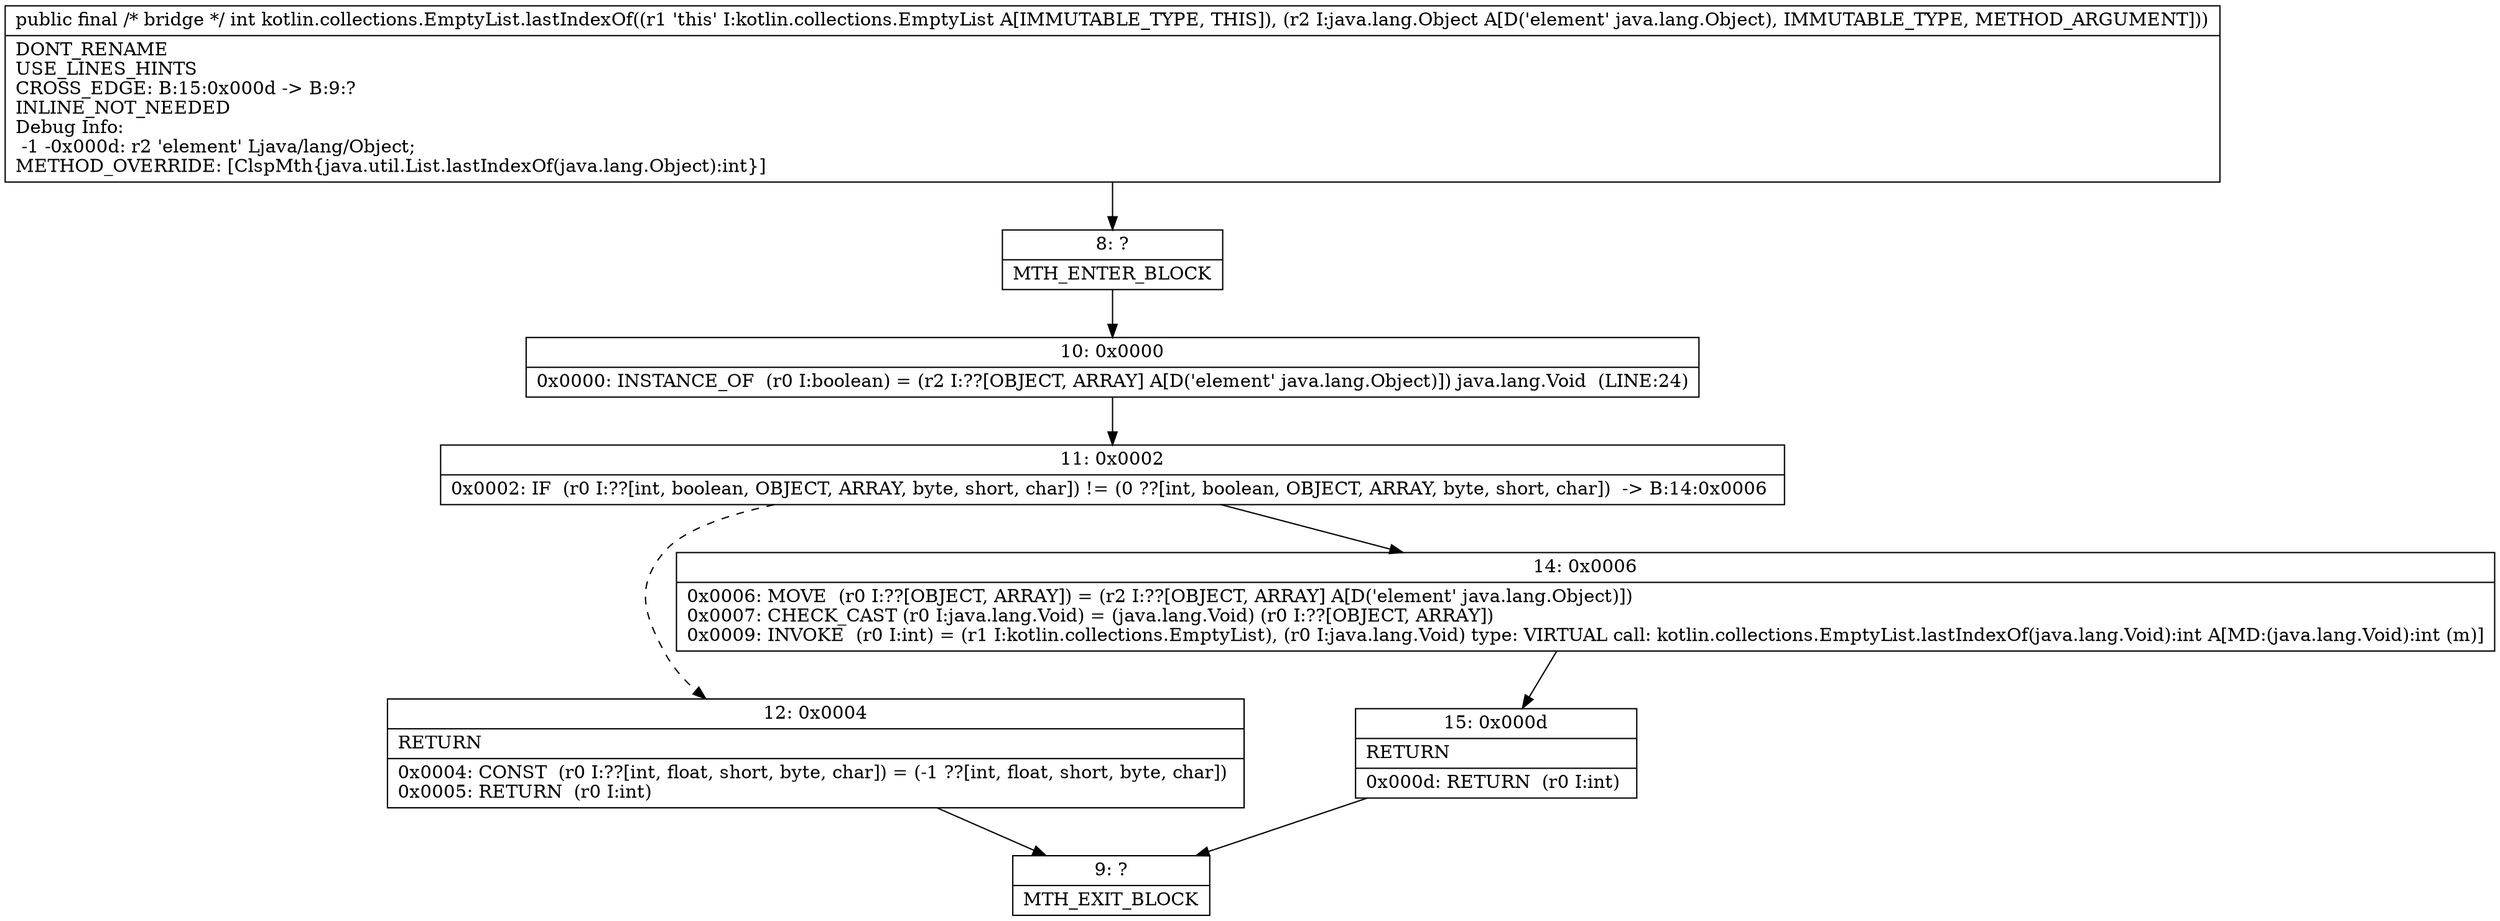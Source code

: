 digraph "CFG forkotlin.collections.EmptyList.lastIndexOf(Ljava\/lang\/Object;)I" {
Node_8 [shape=record,label="{8\:\ ?|MTH_ENTER_BLOCK\l}"];
Node_10 [shape=record,label="{10\:\ 0x0000|0x0000: INSTANCE_OF  (r0 I:boolean) = (r2 I:??[OBJECT, ARRAY] A[D('element' java.lang.Object)]) java.lang.Void  (LINE:24)\l}"];
Node_11 [shape=record,label="{11\:\ 0x0002|0x0002: IF  (r0 I:??[int, boolean, OBJECT, ARRAY, byte, short, char]) != (0 ??[int, boolean, OBJECT, ARRAY, byte, short, char])  \-\> B:14:0x0006 \l}"];
Node_12 [shape=record,label="{12\:\ 0x0004|RETURN\l|0x0004: CONST  (r0 I:??[int, float, short, byte, char]) = (\-1 ??[int, float, short, byte, char]) \l0x0005: RETURN  (r0 I:int) \l}"];
Node_9 [shape=record,label="{9\:\ ?|MTH_EXIT_BLOCK\l}"];
Node_14 [shape=record,label="{14\:\ 0x0006|0x0006: MOVE  (r0 I:??[OBJECT, ARRAY]) = (r2 I:??[OBJECT, ARRAY] A[D('element' java.lang.Object)]) \l0x0007: CHECK_CAST (r0 I:java.lang.Void) = (java.lang.Void) (r0 I:??[OBJECT, ARRAY]) \l0x0009: INVOKE  (r0 I:int) = (r1 I:kotlin.collections.EmptyList), (r0 I:java.lang.Void) type: VIRTUAL call: kotlin.collections.EmptyList.lastIndexOf(java.lang.Void):int A[MD:(java.lang.Void):int (m)]\l}"];
Node_15 [shape=record,label="{15\:\ 0x000d|RETURN\l|0x000d: RETURN  (r0 I:int) \l}"];
MethodNode[shape=record,label="{public final \/* bridge *\/ int kotlin.collections.EmptyList.lastIndexOf((r1 'this' I:kotlin.collections.EmptyList A[IMMUTABLE_TYPE, THIS]), (r2 I:java.lang.Object A[D('element' java.lang.Object), IMMUTABLE_TYPE, METHOD_ARGUMENT]))  | DONT_RENAME\lUSE_LINES_HINTS\lCROSS_EDGE: B:15:0x000d \-\> B:9:?\lINLINE_NOT_NEEDED\lDebug Info:\l  \-1 \-0x000d: r2 'element' Ljava\/lang\/Object;\lMETHOD_OVERRIDE: [ClspMth\{java.util.List.lastIndexOf(java.lang.Object):int\}]\l}"];
MethodNode -> Node_8;Node_8 -> Node_10;
Node_10 -> Node_11;
Node_11 -> Node_12[style=dashed];
Node_11 -> Node_14;
Node_12 -> Node_9;
Node_14 -> Node_15;
Node_15 -> Node_9;
}

